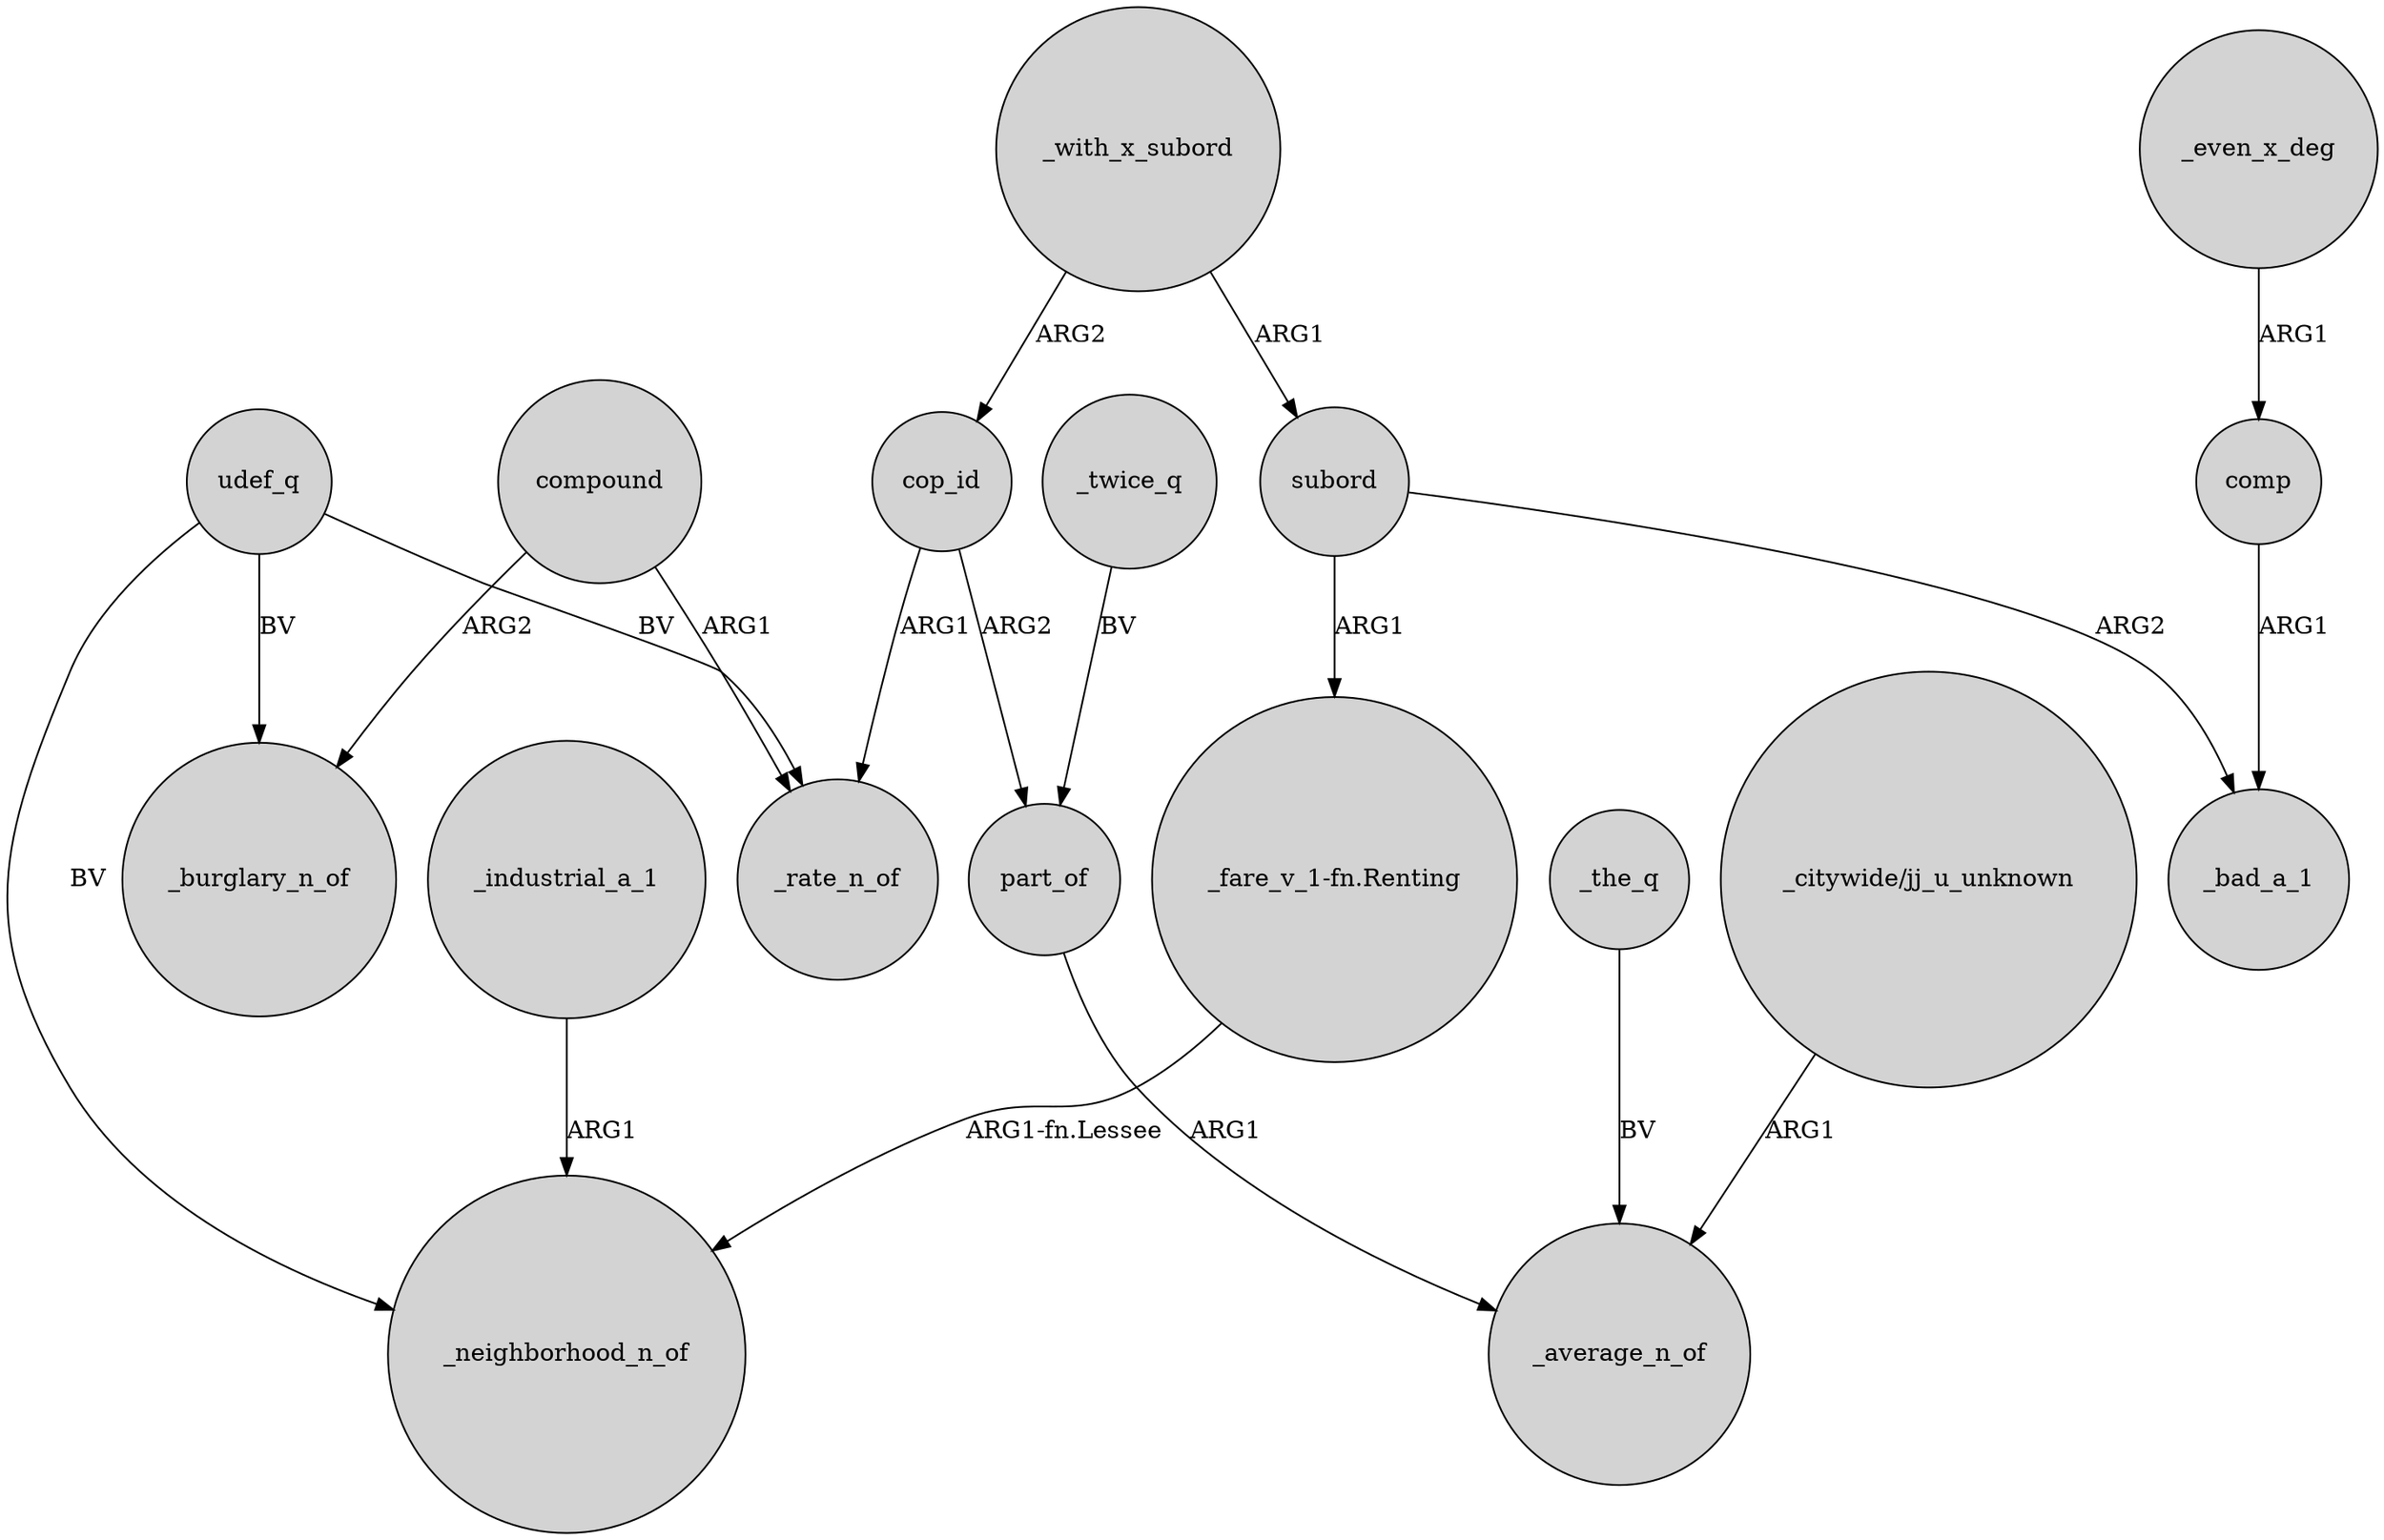 digraph {
	node [shape=circle style=filled]
	_with_x_subord -> subord [label=ARG1]
	_the_q -> _average_n_of [label=BV]
	cop_id -> _rate_n_of [label=ARG1]
	"_citywide/jj_u_unknown" -> _average_n_of [label=ARG1]
	compound -> _rate_n_of [label=ARG1]
	udef_q -> _rate_n_of [label=BV]
	_with_x_subord -> cop_id [label=ARG2]
	compound -> _burglary_n_of [label=ARG2]
	udef_q -> _neighborhood_n_of [label=BV]
	subord -> "_fare_v_1-fn.Renting" [label=ARG1]
	_industrial_a_1 -> _neighborhood_n_of [label=ARG1]
	_twice_q -> part_of [label=BV]
	udef_q -> _burglary_n_of [label=BV]
	subord -> _bad_a_1 [label=ARG2]
	part_of -> _average_n_of [label=ARG1]
	cop_id -> part_of [label=ARG2]
	comp -> _bad_a_1 [label=ARG1]
	"_fare_v_1-fn.Renting" -> _neighborhood_n_of [label="ARG1-fn.Lessee"]
	_even_x_deg -> comp [label=ARG1]
}
